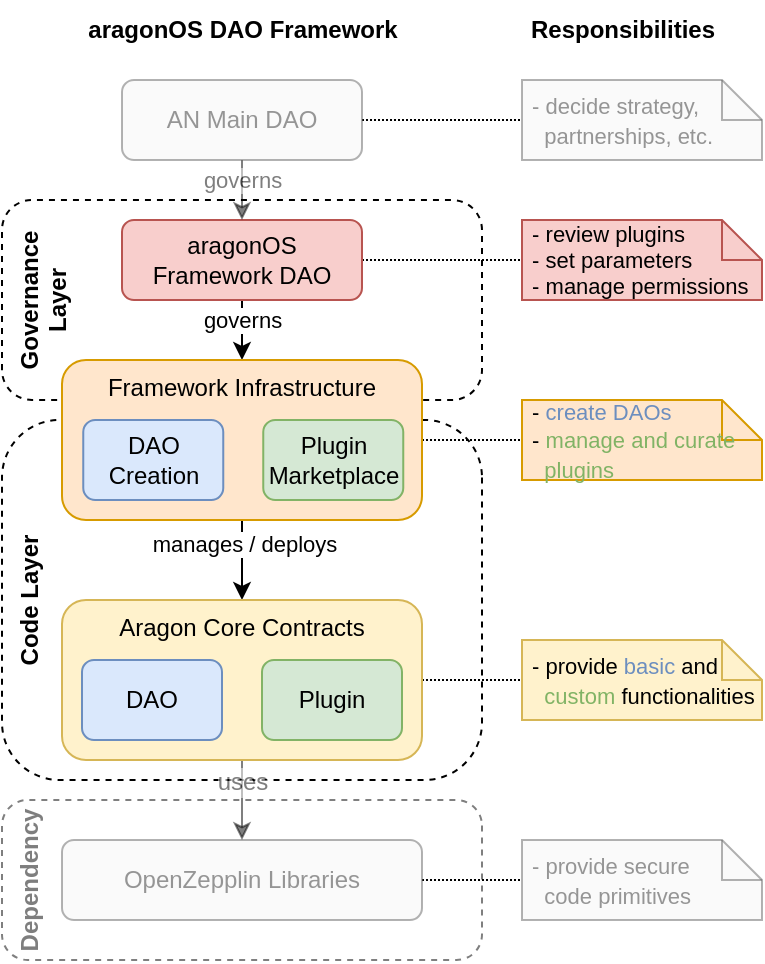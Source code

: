 <mxfile version="20.3.0" type="device" pages="2"><diagram id="9bN7-iMsM-STgLpTCl3L" name="Overview"><mxGraphModel dx="946" dy="672" grid="1" gridSize="10" guides="1" tooltips="1" connect="1" arrows="1" fold="1" page="1" pageScale="1" pageWidth="827" pageHeight="1169" math="0" shadow="0"><root><mxCell id="0"/><mxCell id="1" parent="0"/><mxCell id="zRMIR_FG0zUZHCgrL72o-15" value="Code Layer" style="rounded=1;whiteSpace=wrap;html=1;dashed=1;fillColor=none;verticalAlign=top;fontStyle=1;arcSize=16;direction=west;rotation=270;" parent="1" vertex="1"><mxGeometry x="150" y="390" width="180" height="240" as="geometry"/></mxCell><mxCell id="zRMIR_FG0zUZHCgrL72o-30" value="&lt;span style=&quot;font-size: 11px;&quot;&gt;&lt;font style=&quot;font-size: 11px;&quot;&gt;&amp;nbsp;- decide strategy,&lt;br&gt;&amp;nbsp; &amp;nbsp;&lt;/font&gt;partnerships, etc.&lt;br&gt;&lt;/span&gt;" style="shape=note;size=20;whiteSpace=wrap;html=1;fontSize=12;fillColor=#f5f5f5;align=left;strokeColor=#666666;fontColor=#333333;textOpacity=50;opacity=50;" parent="1" vertex="1"><mxGeometry x="380" y="250" width="120" height="40" as="geometry"/></mxCell><mxCell id="zRMIR_FG0zUZHCgrL72o-31" value="&lt;div style=&quot;font-size: 11px;&quot;&gt;&lt;span style=&quot;background-color: initial;&quot;&gt;&amp;nbsp;- review plugins&lt;/span&gt;&lt;br&gt;&lt;/div&gt;&lt;div style=&quot;font-size: 11px;&quot;&gt;&lt;span style=&quot;background-color: initial;&quot;&gt;&lt;font style=&quot;font-size: 11px;&quot;&gt;&amp;nbsp;- set parameters&lt;br&gt;&amp;nbsp;- manage permissions&lt;/font&gt;&lt;/span&gt;&lt;/div&gt;" style="shape=note;size=20;whiteSpace=wrap;html=1;fontSize=12;fillColor=#f8cecc;align=left;strokeColor=#b85450;" parent="1" vertex="1"><mxGeometry x="380" y="320" width="120" height="40" as="geometry"/></mxCell><mxCell id="zRMIR_FG0zUZHCgrL72o-32" value="&lt;span style=&quot;font-size: 11px;&quot;&gt;&lt;font style=&quot;font-size: 11px;&quot;&gt;&amp;nbsp;- &lt;font style=&quot;&quot; color=&quot;#6c8ebf&quot;&gt;create DAOs&lt;/font&gt;&lt;br&gt;&amp;nbsp;- &lt;font color=&quot;#81b365&quot;&gt;manage and curate&lt;br&gt;&amp;nbsp; &amp;nbsp;plugins&lt;/font&gt;&lt;/font&gt;&lt;br&gt;&lt;/span&gt;" style="shape=note;size=20;whiteSpace=wrap;html=1;fontSize=12;fillColor=#ffe6cc;align=left;strokeColor=#d79b00;" parent="1" vertex="1"><mxGeometry x="380" y="410" width="120" height="40" as="geometry"/></mxCell><mxCell id="zRMIR_FG0zUZHCgrL72o-33" style="edgeStyle=orthogonalEdgeStyle;rounded=0;orthogonalLoop=1;jettySize=auto;html=1;fontSize=11;endArrow=none;endFill=0;dashed=1;dashPattern=1 1;textOpacity=50;" parent="1" source="zRMIR_FG0zUZHCgrL72o-8" target="zRMIR_FG0zUZHCgrL72o-30" edge="1"><mxGeometry relative="1" as="geometry"/></mxCell><mxCell id="zRMIR_FG0zUZHCgrL72o-34" style="edgeStyle=orthogonalEdgeStyle;rounded=0;orthogonalLoop=1;jettySize=auto;html=1;exitX=1;exitY=0.5;exitDx=0;exitDy=0;fontSize=11;endArrow=none;endFill=0;dashed=1;dashPattern=1 1;" parent="1" source="zRMIR_FG0zUZHCgrL72o-4" target="zRMIR_FG0zUZHCgrL72o-31" edge="1"><mxGeometry relative="1" as="geometry"/></mxCell><mxCell id="zRMIR_FG0zUZHCgrL72o-35" style="edgeStyle=orthogonalEdgeStyle;rounded=0;orthogonalLoop=1;jettySize=auto;html=1;exitX=1;exitY=0.5;exitDx=0;exitDy=0;fontSize=11;endArrow=none;endFill=0;dashed=1;dashPattern=1 1;" parent="1" source="zRMIR_FG0zUZHCgrL72o-1" target="zRMIR_FG0zUZHCgrL72o-32" edge="1"><mxGeometry relative="1" as="geometry"/></mxCell><mxCell id="zRMIR_FG0zUZHCgrL72o-37" value="&lt;span style=&quot;font-size: 11px;&quot;&gt;&lt;font style=&quot;font-size: 11px;&quot;&gt;&amp;nbsp;- provide &lt;font style=&quot;&quot; color=&quot;#6c8ebf&quot;&gt;basic&lt;/font&gt; and&lt;br&gt;&amp;nbsp; &amp;nbsp;&lt;font style=&quot;&quot; color=&quot;#81b365&quot;&gt;custom&lt;/font&gt;&lt;font style=&quot;&quot; color=&quot;#97d077&quot;&gt;&amp;nbsp;&lt;/font&gt;functionalities&lt;/font&gt;&lt;br&gt;&lt;/span&gt;" style="shape=note;size=20;whiteSpace=wrap;html=1;fontSize=12;fillColor=#fff2cc;align=left;strokeColor=#d6b656;" parent="1" vertex="1"><mxGeometry x="380" y="530" width="120" height="40" as="geometry"/></mxCell><mxCell id="zRMIR_FG0zUZHCgrL72o-38" style="edgeStyle=orthogonalEdgeStyle;rounded=0;orthogonalLoop=1;jettySize=auto;html=1;dashed=1;dashPattern=1 1;fontSize=11;endArrow=none;endFill=0;" parent="1" source="zRMIR_FG0zUZHCgrL72o-2" target="zRMIR_FG0zUZHCgrL72o-37" edge="1"><mxGeometry relative="1" as="geometry"/></mxCell><mxCell id="zRMIR_FG0zUZHCgrL72o-39" value="&lt;font color=&quot;#000000&quot; style=&quot;font-size: 12px;&quot;&gt;&lt;b style=&quot;font-size: 12px;&quot;&gt;Responsibilities&lt;/b&gt;&lt;/font&gt;" style="text;html=1;align=center;verticalAlign=middle;resizable=0;points=[];autosize=1;strokeColor=none;fillColor=none;fontSize=12;fontColor=#7EA6E0;" parent="1" vertex="1"><mxGeometry x="370" y="210" width="120" height="30" as="geometry"/></mxCell><mxCell id="zRMIR_FG0zUZHCgrL72o-40" value="&lt;span style=&quot;font-size: 11px;&quot;&gt;&lt;font style=&quot;font-size: 11px;&quot;&gt;&amp;nbsp;- provide secure &lt;br&gt;&amp;nbsp; &amp;nbsp;code primitives&lt;/font&gt;&lt;br&gt;&lt;/span&gt;" style="shape=note;size=20;whiteSpace=wrap;html=1;fontSize=12;fillColor=#f5f5f5;align=left;strokeColor=#666666;fontColor=#333333;opacity=50;textOpacity=50;" parent="1" vertex="1"><mxGeometry x="380" y="630" width="120" height="40" as="geometry"/></mxCell><mxCell id="zRMIR_FG0zUZHCgrL72o-41" style="edgeStyle=orthogonalEdgeStyle;rounded=0;orthogonalLoop=1;jettySize=auto;html=1;dashed=1;dashPattern=1 1;fontSize=11;fontColor=#000000;endArrow=none;endFill=0;textOpacity=50;" parent="1" source="zRMIR_FG0zUZHCgrL72o-3" target="zRMIR_FG0zUZHCgrL72o-40" edge="1"><mxGeometry relative="1" as="geometry"/></mxCell><mxCell id="zRMIR_FG0zUZHCgrL72o-43" value="&lt;font color=&quot;#000000&quot; style=&quot;font-size: 12px;&quot;&gt;&lt;span style=&quot;font-size: 12px;&quot;&gt;&lt;b&gt;aragonOS&lt;/b&gt;&lt;/span&gt;&lt;b style=&quot;font-size: 12px;&quot;&gt; DAO Framework&lt;br style=&quot;font-size: 12px;&quot;&gt;&lt;/b&gt;&lt;/font&gt;" style="text;html=1;align=center;verticalAlign=middle;resizable=0;points=[];autosize=1;strokeColor=none;fillColor=none;fontSize=12;fontColor=#7EA6E0;rounded=0;" parent="1" vertex="1"><mxGeometry x="150" y="210" width="180" height="30" as="geometry"/></mxCell><mxCell id="zRMIR_FG0zUZHCgrL72o-14" value="Governance Layer" style="rounded=1;whiteSpace=wrap;html=1;dashed=1;fillColor=none;verticalAlign=top;fontStyle=1;rotation=270;" parent="1" vertex="1"><mxGeometry x="190" y="240" width="100" height="240" as="geometry"/></mxCell><mxCell id="zRMIR_FG0zUZHCgrL72o-13" style="edgeStyle=orthogonalEdgeStyle;rounded=0;orthogonalLoop=1;jettySize=auto;html=1;" parent="1" source="zRMIR_FG0zUZHCgrL72o-4" target="zRMIR_FG0zUZHCgrL72o-1" edge="1"><mxGeometry relative="1" as="geometry"/></mxCell><mxCell id="zRMIR_FG0zUZHCgrL72o-17" value="governs" style="edgeLabel;html=1;align=center;verticalAlign=middle;resizable=0;points=[];" parent="zRMIR_FG0zUZHCgrL72o-13" vertex="1" connectable="0"><mxGeometry x="-0.325" relative="1" as="geometry"><mxPoint y="-7" as="offset"/></mxGeometry></mxCell><mxCell id="zRMIR_FG0zUZHCgrL72o-4" value="aragonOS Framework DAO" style="rounded=1;whiteSpace=wrap;html=1;verticalAlign=middle;fontStyle=0;fillColor=#f8cecc;strokeColor=#b85450;" parent="1" vertex="1"><mxGeometry x="180" y="320" width="120" height="40" as="geometry"/></mxCell><mxCell id="zRMIR_FG0zUZHCgrL72o-10" style="edgeStyle=orthogonalEdgeStyle;rounded=0;orthogonalLoop=1;jettySize=auto;html=1;textOpacity=50;opacity=50;" parent="1" source="zRMIR_FG0zUZHCgrL72o-8" target="zRMIR_FG0zUZHCgrL72o-4" edge="1"><mxGeometry relative="1" as="geometry"/></mxCell><mxCell id="zRMIR_FG0zUZHCgrL72o-16" value="governs" style="edgeLabel;html=1;align=center;verticalAlign=middle;resizable=0;points=[];textOpacity=50;" parent="zRMIR_FG0zUZHCgrL72o-10" vertex="1" connectable="0"><mxGeometry x="-0.695" relative="1" as="geometry"><mxPoint y="2" as="offset"/></mxGeometry></mxCell><mxCell id="zRMIR_FG0zUZHCgrL72o-8" value="AN Main DAO" style="rounded=1;whiteSpace=wrap;html=1;verticalAlign=middle;fontStyle=0;fillColor=#f5f5f5;strokeColor=#666666;fontColor=#333333;opacity=50;textOpacity=50;" parent="1" vertex="1"><mxGeometry x="180" y="250" width="120" height="40" as="geometry"/></mxCell><mxCell id="zRMIR_FG0zUZHCgrL72o-47" value="Dependency" style="rounded=1;whiteSpace=wrap;html=1;dashed=1;fillColor=none;verticalAlign=top;fontStyle=1;arcSize=16;direction=west;rotation=270;textOpacity=50;opacity=50;" parent="1" vertex="1"><mxGeometry x="200" y="530" width="80" height="240" as="geometry"/></mxCell><mxCell id="zRMIR_FG0zUZHCgrL72o-20" style="edgeStyle=orthogonalEdgeStyle;rounded=0;orthogonalLoop=1;jettySize=auto;html=1;" parent="1" source="zRMIR_FG0zUZHCgrL72o-1" target="zRMIR_FG0zUZHCgrL72o-2" edge="1"><mxGeometry relative="1" as="geometry"/></mxCell><mxCell id="zRMIR_FG0zUZHCgrL72o-21" value="manages / deploys" style="edgeLabel;html=1;align=center;verticalAlign=middle;resizable=0;points=[];" parent="zRMIR_FG0zUZHCgrL72o-20" vertex="1" connectable="0"><mxGeometry x="-0.552" relative="1" as="geometry"><mxPoint x="1" y="3" as="offset"/></mxGeometry></mxCell><mxCell id="zRMIR_FG0zUZHCgrL72o-3" value="OpenZepplin Libraries" style="rounded=1;whiteSpace=wrap;html=1;verticalAlign=middle;fontStyle=0;fillColor=#f5f5f5;strokeColor=#666666;fontColor=#333333;textOpacity=50;opacity=50;" parent="1" vertex="1"><mxGeometry x="150" y="630" width="180" height="40" as="geometry"/></mxCell><mxCell id="zRMIR_FG0zUZHCgrL72o-49" style="rounded=0;orthogonalLoop=1;jettySize=auto;html=1;fontSize=12;fontColor=#000000;endArrow=classic;endFill=1;opacity=50;" parent="1" source="zRMIR_FG0zUZHCgrL72o-2" target="zRMIR_FG0zUZHCgrL72o-3" edge="1"><mxGeometry relative="1" as="geometry"/></mxCell><mxCell id="zRMIR_FG0zUZHCgrL72o-69" value="uses" style="edgeLabel;html=1;align=center;verticalAlign=middle;resizable=0;points=[];fontSize=12;fontColor=#000000;textOpacity=50;" parent="zRMIR_FG0zUZHCgrL72o-49" vertex="1" connectable="0"><mxGeometry x="-0.471" y="2" relative="1" as="geometry"><mxPoint x="-2" as="offset"/></mxGeometry></mxCell><mxCell id="zRMIR_FG0zUZHCgrL72o-65" value="" style="group" parent="1" vertex="1" connectable="0"><mxGeometry x="150" y="510" width="180" height="80" as="geometry"/></mxCell><mxCell id="zRMIR_FG0zUZHCgrL72o-2" value="Aragon Core Contracts" style="rounded=1;whiteSpace=wrap;html=1;verticalAlign=top;fontStyle=0;fillColor=#fff2cc;strokeColor=#d6b656;" parent="zRMIR_FG0zUZHCgrL72o-65" vertex="1"><mxGeometry width="180" height="80" as="geometry"/></mxCell><mxCell id="zRMIR_FG0zUZHCgrL72o-5" value="DAO" style="rounded=1;whiteSpace=wrap;html=1;verticalAlign=middle;fontStyle=0;fillColor=#dae8fc;strokeColor=#6c8ebf;" parent="zRMIR_FG0zUZHCgrL72o-65" vertex="1"><mxGeometry x="10" y="30" width="70" height="40" as="geometry"/></mxCell><mxCell id="zRMIR_FG0zUZHCgrL72o-6" value="Plugin" style="rounded=1;whiteSpace=wrap;html=1;verticalAlign=middle;fontStyle=0;fillColor=#d5e8d4;strokeColor=#82b366;" parent="zRMIR_FG0zUZHCgrL72o-65" vertex="1"><mxGeometry x="100" y="30" width="70" height="40" as="geometry"/></mxCell><mxCell id="zRMIR_FG0zUZHCgrL72o-67" value="" style="group" parent="1" vertex="1" connectable="0"><mxGeometry x="150" y="390" width="180" height="80" as="geometry"/></mxCell><mxCell id="zRMIR_FG0zUZHCgrL72o-1" value="Framework Infrastructure" style="rounded=1;whiteSpace=wrap;html=1;verticalAlign=top;fontStyle=0;fillColor=#ffe6cc;strokeColor=#d79b00;" parent="zRMIR_FG0zUZHCgrL72o-67" vertex="1"><mxGeometry width="180" height="80" as="geometry"/></mxCell><mxCell id="zRMIR_FG0zUZHCgrL72o-63" value="DAO Creation" style="rounded=1;whiteSpace=wrap;html=1;verticalAlign=middle;fontStyle=0;fillColor=#dae8fc;strokeColor=#6c8ebf;" parent="zRMIR_FG0zUZHCgrL72o-67" vertex="1"><mxGeometry x="10.63" y="30" width="70" height="40" as="geometry"/></mxCell><mxCell id="zRMIR_FG0zUZHCgrL72o-64" value="Plugin&lt;br&gt;Marketplace" style="rounded=1;whiteSpace=wrap;html=1;verticalAlign=middle;fontStyle=0;fillColor=#d5e8d4;strokeColor=#82b366;" parent="zRMIR_FG0zUZHCgrL72o-67" vertex="1"><mxGeometry x="100.63" y="30" width="70" height="40" as="geometry"/></mxCell></root></mxGraphModel></diagram><diagram id="X8JupkG_frpfl3048SV1" name="Details"><mxGraphModel dx="1351" dy="2129" grid="1" gridSize="10" guides="1" tooltips="1" connect="1" arrows="1" fold="1" page="1" pageScale="1" pageWidth="827" pageHeight="1169" math="0" shadow="0"><root><mxCell id="0"/><mxCell id="1" parent="0"/><mxCell id="ceqIW6WKWJg4qbuFGgNo-15" value="Core Infrastructure" style="rounded=1;whiteSpace=wrap;html=1;verticalAlign=top;fontStyle=1" parent="1" vertex="1"><mxGeometry x="230" y="310" width="860" height="370" as="geometry"/></mxCell><mxCell id="ceqIW6WKWJg4qbuFGgNo-1" value="Intent: show the Aragon Infrastructure of the DAO framework the surrounding the" style="text;html=1;align=center;verticalAlign=middle;resizable=0;points=[];autosize=1;strokeColor=none;fillColor=none;" parent="1" vertex="1"><mxGeometry x="60" y="15" width="450" height="30" as="geometry"/></mxCell><mxCell id="ceqIW6WKWJg4qbuFGgNo-3" value="Plugin Installer" style="rounded=1;whiteSpace=wrap;html=1;fillColor=#f5f5f5;strokeColor=#666666;fontColor=#333333;" parent="1" vertex="1"><mxGeometry x="849" y="90" width="120" height="40" as="geometry"/></mxCell><mxCell id="ceqIW6WKWJg4qbuFGgNo-4" value="Plugin Registry" style="rounded=1;whiteSpace=wrap;html=1;fillColor=#f5f5f5;strokeColor=#666666;fontColor=#333333;" parent="1" vertex="1"><mxGeometry x="1160" width="120" height="40" as="geometry"/></mxCell><mxCell id="ceqIW6WKWJg4qbuFGgNo-9" value="DAO Registry" style="rounded=1;whiteSpace=wrap;html=1;fillColor=#f5f5f5;strokeColor=#666666;fontColor=#333333;" parent="1" vertex="1"><mxGeometry x="450" y="90" width="120" height="40" as="geometry"/></mxCell><mxCell id="ceqIW6WKWJg4qbuFGgNo-10" value="DAO Factory" style="rounded=1;whiteSpace=wrap;html=1;fillColor=#f5f5f5;strokeColor=#666666;fontColor=#333333;" parent="1" vertex="1"><mxGeometry x="720" y="70" width="120" height="40" as="geometry"/></mxCell><mxCell id="ceqIW6WKWJg4qbuFGgNo-12" value="Plugin Factory" style="rounded=1;whiteSpace=wrap;html=1;fillColor=#f5f5f5;strokeColor=#666666;fontColor=#333333;" parent="1" vertex="1"><mxGeometry x="849" y="150" width="120" height="40" as="geometry"/></mxCell><mxCell id="Ux5LxiuRq2tHmQdm3cTz-1" value="" style="group" parent="1" vertex="1" connectable="0"><mxGeometry x="750" y="490" width="320" height="160" as="geometry"/></mxCell><mxCell id="ceqIW6WKWJg4qbuFGgNo-13" value="Core" style="rounded=1;whiteSpace=wrap;html=1;verticalAlign=top;fontStyle=1" parent="Ux5LxiuRq2tHmQdm3cTz-1" vertex="1"><mxGeometry width="320" height="160" as="geometry"/></mxCell><mxCell id="2wK0ybi5UiGVz7AMFj6o-1" value="DAO" style="rounded=1;whiteSpace=wrap;html=1;verticalAlign=middle;fillColor=#dae8fc;strokeColor=#6c8ebf;" parent="Ux5LxiuRq2tHmQdm3cTz-1" vertex="1"><mxGeometry x="20" y="20" width="120" height="40" as="geometry"/></mxCell><mxCell id="2wK0ybi5UiGVz7AMFj6o-11" value="" style="endArrow=none;dashed=1;html=1;strokeWidth=1;rounded=0;dashPattern=1 4;" parent="Ux5LxiuRq2tHmQdm3cTz-1" edge="1"><mxGeometry width="50" height="50" relative="1" as="geometry"><mxPoint x="200" y="79.84" as="sourcePoint"/><mxPoint x="300" y="79.84" as="targetPoint"/></mxGeometry></mxCell><mxCell id="2wK0ybi5UiGVz7AMFj6o-2" value="execute()" style="edgeStyle=orthogonalEdgeStyle;rounded=0;orthogonalLoop=1;jettySize=auto;html=1;entryX=0.5;entryY=1;entryDx=0;entryDy=0;" parent="Ux5LxiuRq2tHmQdm3cTz-1" source="u4ToR_9xVMkJngpt0C1o-3" target="2wK0ybi5UiGVz7AMFj6o-1" edge="1"><mxGeometry x="-0.506" relative="1" as="geometry"><mxPoint as="offset"/><mxPoint x="30" y="80" as="targetPoint"/></mxGeometry></mxCell><mxCell id="u4ToR_9xVMkJngpt0C1o-3" value="Plugin A" style="rounded=1;whiteSpace=wrap;html=1;fillColor=#d5e8d4;strokeColor=#82b366;" parent="Ux5LxiuRq2tHmQdm3cTz-1" vertex="1"><mxGeometry x="20" y="100" width="120" height="40" as="geometry"/></mxCell><mxCell id="2wK0ybi5UiGVz7AMFj6o-7" value="withdraw()" style="edgeStyle=orthogonalEdgeStyle;rounded=0;orthogonalLoop=1;jettySize=auto;html=1;exitX=0.5;exitY=0;exitDx=0;exitDy=0;entryX=0.5;entryY=1;entryDx=0;entryDy=0;" parent="Ux5LxiuRq2tHmQdm3cTz-1" source="2wK0ybi5UiGVz7AMFj6o-3" target="2wK0ybi5UiGVz7AMFj6o-1" edge="1"><mxGeometry x="-0.9" relative="1" as="geometry"><mxPoint as="offset"/></mxGeometry></mxCell><mxCell id="2wK0ybi5UiGVz7AMFj6o-3" value="Plugin B" style="rounded=1;whiteSpace=wrap;html=1;fillColor=#d5e8d4;strokeColor=#82b366;" parent="Ux5LxiuRq2tHmQdm3cTz-1" vertex="1"><mxGeometry x="180" y="100" width="120" height="40" as="geometry"/></mxCell><mxCell id="Ux5LxiuRq2tHmQdm3cTz-3" value="" style="group" parent="1" vertex="1" connectable="0"><mxGeometry x="1319" y="-20" width="140" height="60" as="geometry"/></mxCell><mxCell id="ceqIW6WKWJg4qbuFGgNo-5" value="" style="rounded=1;whiteSpace=wrap;html=1;fillColor=#f5f5f5;strokeColor=#666666;fontColor=#333333;" parent="Ux5LxiuRq2tHmQdm3cTz-3" vertex="1"><mxGeometry x="20" width="120" height="40" as="geometry"/></mxCell><mxCell id="ceqIW6WKWJg4qbuFGgNo-7" value="" style="rounded=1;whiteSpace=wrap;html=1;fillColor=#f5f5f5;strokeColor=#666666;fontColor=#333333;" parent="Ux5LxiuRq2tHmQdm3cTz-3" vertex="1"><mxGeometry x="10" y="10" width="120" height="40" as="geometry"/></mxCell><mxCell id="ceqIW6WKWJg4qbuFGgNo-8" value="Plugin Repo" style="rounded=1;whiteSpace=wrap;html=1;fillColor=#f5f5f5;strokeColor=#666666;fontColor=#333333;" parent="Ux5LxiuRq2tHmQdm3cTz-3" vertex="1"><mxGeometry y="20" width="120" height="40" as="geometry"/></mxCell><mxCell id="Ux5LxiuRq2tHmQdm3cTz-13" value="Core Infrastructure" style="rounded=1;whiteSpace=wrap;html=1;verticalAlign=middle;fontStyle=1;fillColor=#fff2cc;strokeColor=#d6b656;" parent="1" vertex="1"><mxGeometry x="800" y="960" width="400" height="40" as="geometry"/></mxCell><mxCell id="Ux5LxiuRq2tHmQdm3cTz-22" value="Core Contracts" style="rounded=1;whiteSpace=wrap;html=1;verticalAlign=middle;fontStyle=1;fillColor=#fff2cc;strokeColor=#d6b656;" parent="1" vertex="1"><mxGeometry x="500" y="960" width="260" height="40" as="geometry"/></mxCell><mxCell id="Ux5LxiuRq2tHmQdm3cTz-33" value="DAO" style="rounded=1;whiteSpace=wrap;html=1;verticalAlign=middle;fontStyle=1;fillColor=#dae8fc;strokeColor=#6c8ebf;" parent="1" vertex="1"><mxGeometry x="500" y="1020" width="120" height="40" as="geometry"/></mxCell><mxCell id="Ux5LxiuRq2tHmQdm3cTz-34" value="AbstractPlugin" style="rounded=1;whiteSpace=wrap;html=1;verticalAlign=middle;fontStyle=1;fillColor=#d5e8d4;strokeColor=#82b366;" parent="1" vertex="1"><mxGeometry x="640" y="1020" width="120" height="40" as="geometry"/></mxCell><mxCell id="Ux5LxiuRq2tHmQdm3cTz-35" value="PermissionManager" style="rounded=1;whiteSpace=wrap;html=1;verticalAlign=middle;fontStyle=1;fillColor=#f8cecc;strokeColor=#b85450;" parent="1" vertex="1"><mxGeometry x="500" y="1070" width="120" height="40" as="geometry"/></mxCell><mxCell id="Ux5LxiuRq2tHmQdm3cTz-36" value="DAOFactory" style="rounded=1;whiteSpace=wrap;html=1;verticalAlign=middle;fontStyle=1;fillColor=#dae8fc;strokeColor=#6c8ebf;" parent="1" vertex="1"><mxGeometry x="800" y="1080" width="120" height="40" as="geometry"/></mxCell><mxCell id="Ux5LxiuRq2tHmQdm3cTz-38" value="DAORegistry" style="rounded=1;whiteSpace=wrap;html=1;verticalAlign=middle;fontStyle=1;fillColor=#dae8fc;strokeColor=#6c8ebf;" parent="1" vertex="1"><mxGeometry x="800" y="1020" width="120" height="40" as="geometry"/></mxCell><mxCell id="Ux5LxiuRq2tHmQdm3cTz-39" value="PluginRegistry" style="rounded=1;whiteSpace=wrap;html=1;verticalAlign=middle;fontStyle=1;fillColor=#d5e8d4;strokeColor=#82b366;" parent="1" vertex="1"><mxGeometry x="940" y="1020" width="120" height="40" as="geometry"/></mxCell><mxCell id="Ux5LxiuRq2tHmQdm3cTz-40" value="PluginRepoFactory" style="rounded=1;whiteSpace=wrap;html=1;verticalAlign=middle;fontStyle=1;fillColor=#d5e8d4;strokeColor=#82b366;" parent="1" vertex="1"><mxGeometry x="1080" y="1080" width="120" height="40" as="geometry"/></mxCell><mxCell id="Ux5LxiuRq2tHmQdm3cTz-41" value="PluginRepo" style="rounded=1;whiteSpace=wrap;html=1;verticalAlign=middle;fontStyle=1;fillColor=#d5e8d4;strokeColor=#82b366;" parent="1" vertex="1"><mxGeometry x="1080" y="1020" width="120" height="40" as="geometry"/></mxCell><mxCell id="Ux5LxiuRq2tHmQdm3cTz-42" value="PluginInstaller" style="rounded=1;whiteSpace=wrap;html=1;verticalAlign=middle;fontStyle=1;fillColor=#d5e8d4;strokeColor=#82b366;" parent="1" vertex="1"><mxGeometry x="940" y="1080" width="120" height="40" as="geometry"/></mxCell><mxCell id="Ux5LxiuRq2tHmQdm3cTz-70" value="" style="group" parent="1" vertex="1" connectable="0"><mxGeometry x="1000" y="720" width="180" height="160" as="geometry"/></mxCell><mxCell id="Ux5LxiuRq2tHmQdm3cTz-60" value="Core" style="rounded=1;whiteSpace=wrap;html=1;verticalAlign=top;fontStyle=1" parent="Ux5LxiuRq2tHmQdm3cTz-70" vertex="1"><mxGeometry width="180" height="160" as="geometry"/></mxCell><mxCell id="Ux5LxiuRq2tHmQdm3cTz-50" value="" style="group" parent="Ux5LxiuRq2tHmQdm3cTz-70" vertex="1" connectable="0"><mxGeometry x="20" y="80" width="140" height="60" as="geometry"/></mxCell><mxCell id="Ux5LxiuRq2tHmQdm3cTz-47" value="" style="rounded=1;whiteSpace=wrap;html=1;fillColor=#d5e8d4;strokeColor=#82b366;" parent="Ux5LxiuRq2tHmQdm3cTz-50" vertex="1"><mxGeometry x="20" width="120" height="40" as="geometry"/></mxCell><mxCell id="Ux5LxiuRq2tHmQdm3cTz-46" value="" style="rounded=1;whiteSpace=wrap;html=1;fillColor=#d5e8d4;strokeColor=#82b366;" parent="Ux5LxiuRq2tHmQdm3cTz-50" vertex="1"><mxGeometry x="10" y="10" width="120" height="40" as="geometry"/></mxCell><mxCell id="Ux5LxiuRq2tHmQdm3cTz-44" value="Plugin" style="rounded=1;whiteSpace=wrap;html=1;fillColor=#d5e8d4;strokeColor=#82b366;" parent="Ux5LxiuRq2tHmQdm3cTz-50" vertex="1"><mxGeometry y="20" width="120" height="40" as="geometry"/></mxCell><mxCell id="Ux5LxiuRq2tHmQdm3cTz-61" value="DAO" style="rounded=1;whiteSpace=wrap;html=1;verticalAlign=middle;fillColor=#dae8fc;strokeColor=#6c8ebf;" parent="Ux5LxiuRq2tHmQdm3cTz-70" vertex="1"><mxGeometry x="30" y="30" width="120" height="40" as="geometry"/></mxCell><mxCell id="Ux5LxiuRq2tHmQdm3cTz-68" style="edgeStyle=orthogonalEdgeStyle;rounded=0;orthogonalLoop=1;jettySize=auto;html=1;entryX=0.5;entryY=1;entryDx=0;entryDy=0;" parent="Ux5LxiuRq2tHmQdm3cTz-70" source="Ux5LxiuRq2tHmQdm3cTz-46" target="Ux5LxiuRq2tHmQdm3cTz-61" edge="1"><mxGeometry relative="1" as="geometry"><mxPoint x="90" y="110" as="sourcePoint"/><mxPoint x="100" y="70" as="targetPoint"/></mxGeometry></mxCell><mxCell id="Ux5LxiuRq2tHmQdm3cTz-12" value="Subgraph" style="rounded=1;whiteSpace=wrap;html=1;verticalAlign=top;fontStyle=1" parent="1" vertex="1"><mxGeometry x="1220" y="720" width="180" height="160" as="geometry"/></mxCell><mxCell id="Ux5LxiuRq2tHmQdm3cTz-71" value="AbstractPlugin&lt;br&gt;Upgradable" style="rounded=1;whiteSpace=wrap;html=1;verticalAlign=middle;fontStyle=1;fillColor=#d5e8d4;strokeColor=#82b366;" parent="1" vertex="1"><mxGeometry x="640" y="1070" width="120" height="40" as="geometry"/></mxCell></root></mxGraphModel></diagram></mxfile>